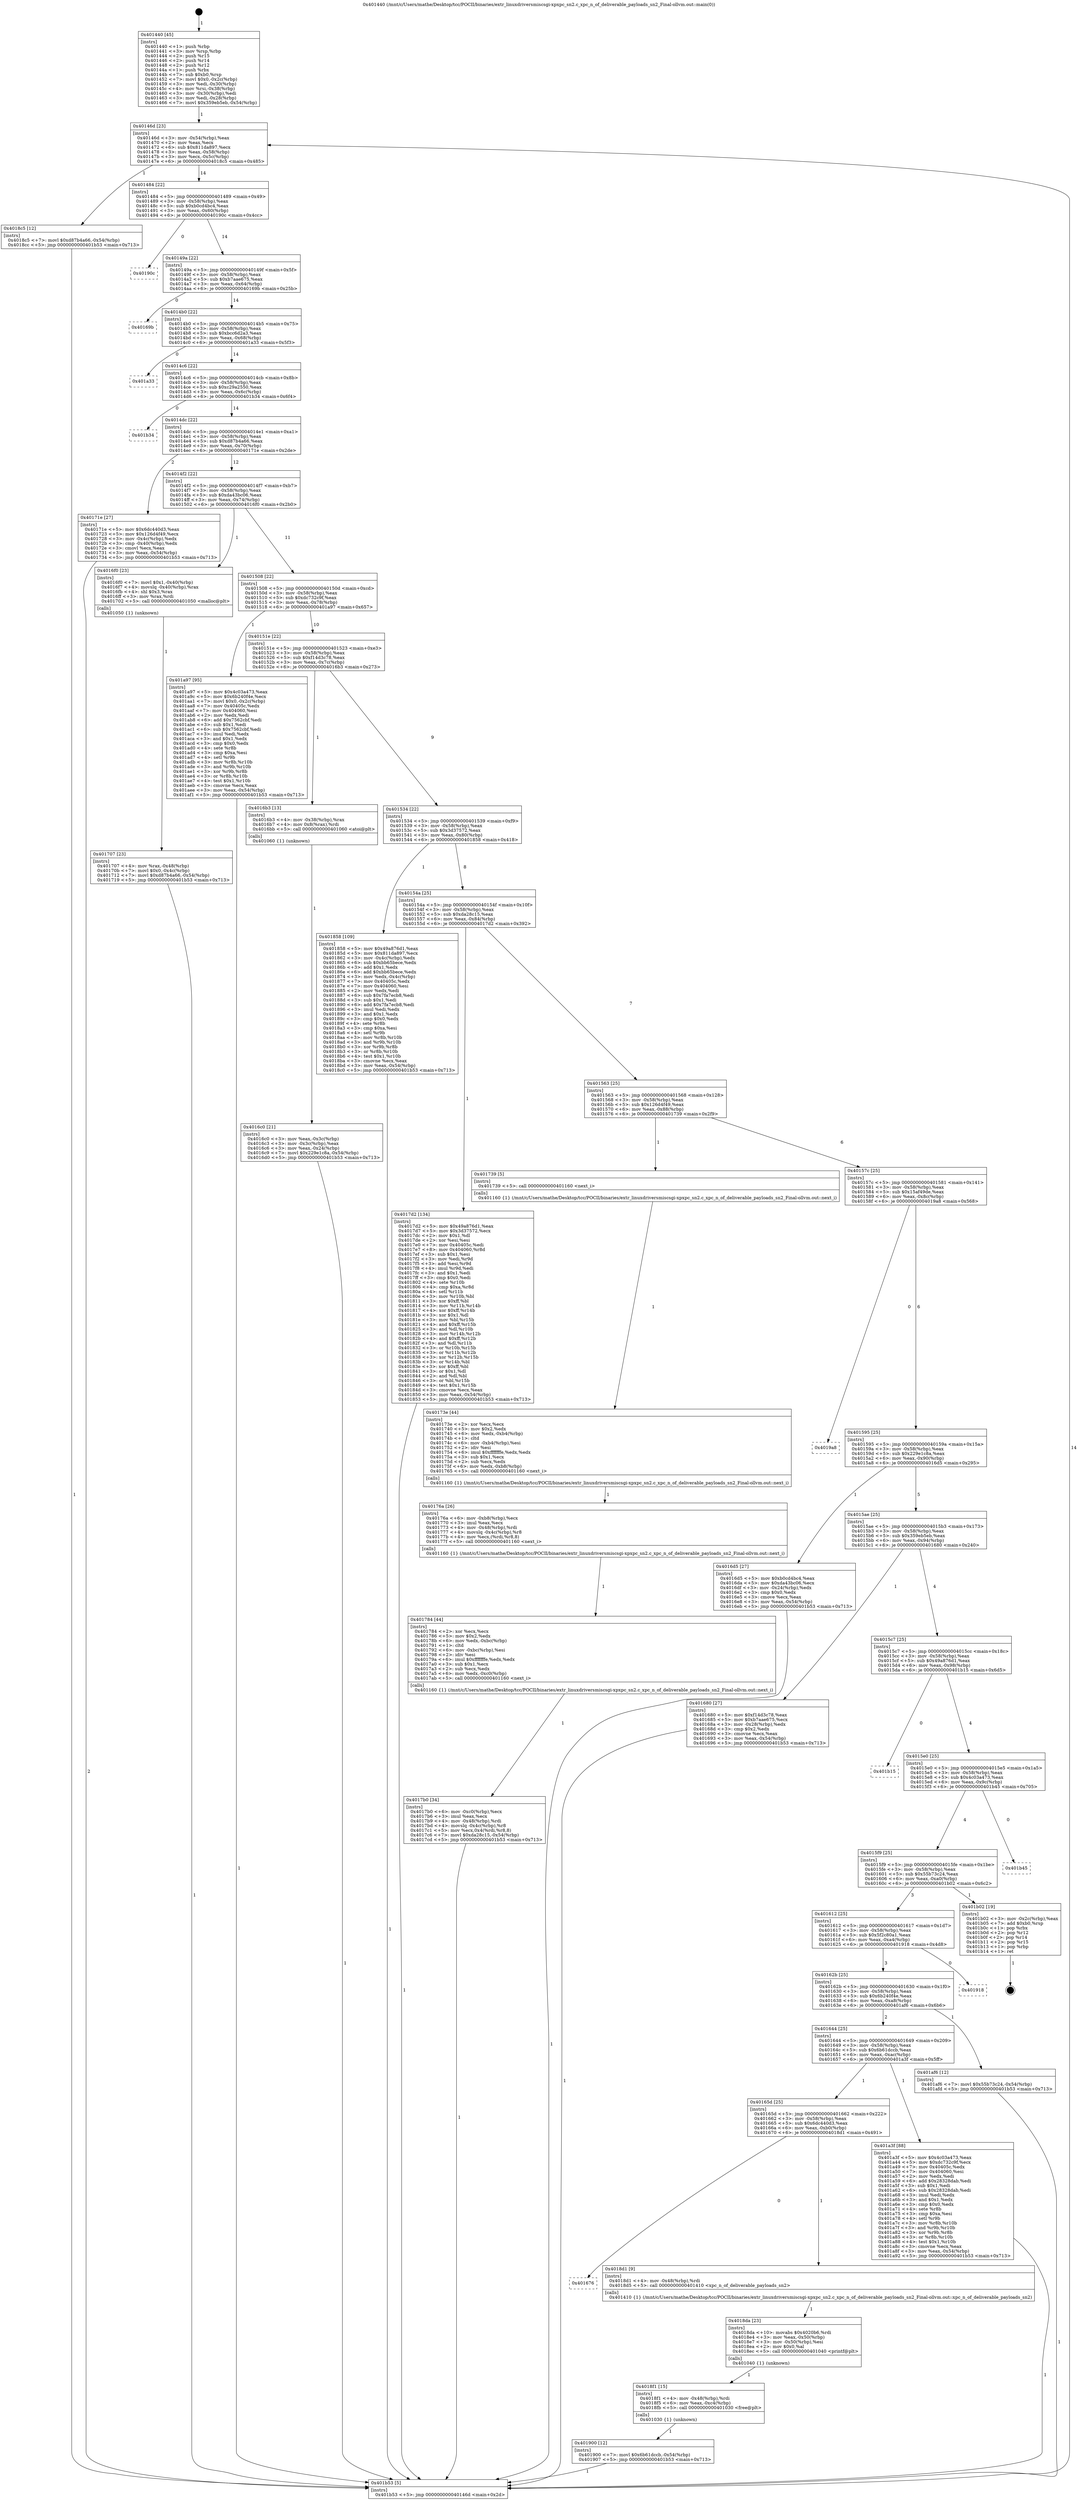 digraph "0x401440" {
  label = "0x401440 (/mnt/c/Users/mathe/Desktop/tcc/POCII/binaries/extr_linuxdriversmiscsgi-xpxpc_sn2.c_xpc_n_of_deliverable_payloads_sn2_Final-ollvm.out::main(0))"
  labelloc = "t"
  node[shape=record]

  Entry [label="",width=0.3,height=0.3,shape=circle,fillcolor=black,style=filled]
  "0x40146d" [label="{
     0x40146d [23]\l
     | [instrs]\l
     &nbsp;&nbsp;0x40146d \<+3\>: mov -0x54(%rbp),%eax\l
     &nbsp;&nbsp;0x401470 \<+2\>: mov %eax,%ecx\l
     &nbsp;&nbsp;0x401472 \<+6\>: sub $0x811da897,%ecx\l
     &nbsp;&nbsp;0x401478 \<+3\>: mov %eax,-0x58(%rbp)\l
     &nbsp;&nbsp;0x40147b \<+3\>: mov %ecx,-0x5c(%rbp)\l
     &nbsp;&nbsp;0x40147e \<+6\>: je 00000000004018c5 \<main+0x485\>\l
  }"]
  "0x4018c5" [label="{
     0x4018c5 [12]\l
     | [instrs]\l
     &nbsp;&nbsp;0x4018c5 \<+7\>: movl $0xd87b4a66,-0x54(%rbp)\l
     &nbsp;&nbsp;0x4018cc \<+5\>: jmp 0000000000401b53 \<main+0x713\>\l
  }"]
  "0x401484" [label="{
     0x401484 [22]\l
     | [instrs]\l
     &nbsp;&nbsp;0x401484 \<+5\>: jmp 0000000000401489 \<main+0x49\>\l
     &nbsp;&nbsp;0x401489 \<+3\>: mov -0x58(%rbp),%eax\l
     &nbsp;&nbsp;0x40148c \<+5\>: sub $0xb0cd4bc4,%eax\l
     &nbsp;&nbsp;0x401491 \<+3\>: mov %eax,-0x60(%rbp)\l
     &nbsp;&nbsp;0x401494 \<+6\>: je 000000000040190c \<main+0x4cc\>\l
  }"]
  Exit [label="",width=0.3,height=0.3,shape=circle,fillcolor=black,style=filled,peripheries=2]
  "0x40190c" [label="{
     0x40190c\l
  }", style=dashed]
  "0x40149a" [label="{
     0x40149a [22]\l
     | [instrs]\l
     &nbsp;&nbsp;0x40149a \<+5\>: jmp 000000000040149f \<main+0x5f\>\l
     &nbsp;&nbsp;0x40149f \<+3\>: mov -0x58(%rbp),%eax\l
     &nbsp;&nbsp;0x4014a2 \<+5\>: sub $0xb7aae675,%eax\l
     &nbsp;&nbsp;0x4014a7 \<+3\>: mov %eax,-0x64(%rbp)\l
     &nbsp;&nbsp;0x4014aa \<+6\>: je 000000000040169b \<main+0x25b\>\l
  }"]
  "0x401900" [label="{
     0x401900 [12]\l
     | [instrs]\l
     &nbsp;&nbsp;0x401900 \<+7\>: movl $0x6b61dccb,-0x54(%rbp)\l
     &nbsp;&nbsp;0x401907 \<+5\>: jmp 0000000000401b53 \<main+0x713\>\l
  }"]
  "0x40169b" [label="{
     0x40169b\l
  }", style=dashed]
  "0x4014b0" [label="{
     0x4014b0 [22]\l
     | [instrs]\l
     &nbsp;&nbsp;0x4014b0 \<+5\>: jmp 00000000004014b5 \<main+0x75\>\l
     &nbsp;&nbsp;0x4014b5 \<+3\>: mov -0x58(%rbp),%eax\l
     &nbsp;&nbsp;0x4014b8 \<+5\>: sub $0xbcc6d2a3,%eax\l
     &nbsp;&nbsp;0x4014bd \<+3\>: mov %eax,-0x68(%rbp)\l
     &nbsp;&nbsp;0x4014c0 \<+6\>: je 0000000000401a33 \<main+0x5f3\>\l
  }"]
  "0x4018f1" [label="{
     0x4018f1 [15]\l
     | [instrs]\l
     &nbsp;&nbsp;0x4018f1 \<+4\>: mov -0x48(%rbp),%rdi\l
     &nbsp;&nbsp;0x4018f5 \<+6\>: mov %eax,-0xc4(%rbp)\l
     &nbsp;&nbsp;0x4018fb \<+5\>: call 0000000000401030 \<free@plt\>\l
     | [calls]\l
     &nbsp;&nbsp;0x401030 \{1\} (unknown)\l
  }"]
  "0x401a33" [label="{
     0x401a33\l
  }", style=dashed]
  "0x4014c6" [label="{
     0x4014c6 [22]\l
     | [instrs]\l
     &nbsp;&nbsp;0x4014c6 \<+5\>: jmp 00000000004014cb \<main+0x8b\>\l
     &nbsp;&nbsp;0x4014cb \<+3\>: mov -0x58(%rbp),%eax\l
     &nbsp;&nbsp;0x4014ce \<+5\>: sub $0xc29a2550,%eax\l
     &nbsp;&nbsp;0x4014d3 \<+3\>: mov %eax,-0x6c(%rbp)\l
     &nbsp;&nbsp;0x4014d6 \<+6\>: je 0000000000401b34 \<main+0x6f4\>\l
  }"]
  "0x4018da" [label="{
     0x4018da [23]\l
     | [instrs]\l
     &nbsp;&nbsp;0x4018da \<+10\>: movabs $0x4020b6,%rdi\l
     &nbsp;&nbsp;0x4018e4 \<+3\>: mov %eax,-0x50(%rbp)\l
     &nbsp;&nbsp;0x4018e7 \<+3\>: mov -0x50(%rbp),%esi\l
     &nbsp;&nbsp;0x4018ea \<+2\>: mov $0x0,%al\l
     &nbsp;&nbsp;0x4018ec \<+5\>: call 0000000000401040 \<printf@plt\>\l
     | [calls]\l
     &nbsp;&nbsp;0x401040 \{1\} (unknown)\l
  }"]
  "0x401b34" [label="{
     0x401b34\l
  }", style=dashed]
  "0x4014dc" [label="{
     0x4014dc [22]\l
     | [instrs]\l
     &nbsp;&nbsp;0x4014dc \<+5\>: jmp 00000000004014e1 \<main+0xa1\>\l
     &nbsp;&nbsp;0x4014e1 \<+3\>: mov -0x58(%rbp),%eax\l
     &nbsp;&nbsp;0x4014e4 \<+5\>: sub $0xd87b4a66,%eax\l
     &nbsp;&nbsp;0x4014e9 \<+3\>: mov %eax,-0x70(%rbp)\l
     &nbsp;&nbsp;0x4014ec \<+6\>: je 000000000040171e \<main+0x2de\>\l
  }"]
  "0x401676" [label="{
     0x401676\l
  }", style=dashed]
  "0x40171e" [label="{
     0x40171e [27]\l
     | [instrs]\l
     &nbsp;&nbsp;0x40171e \<+5\>: mov $0x6dc440d3,%eax\l
     &nbsp;&nbsp;0x401723 \<+5\>: mov $0x126d4f49,%ecx\l
     &nbsp;&nbsp;0x401728 \<+3\>: mov -0x4c(%rbp),%edx\l
     &nbsp;&nbsp;0x40172b \<+3\>: cmp -0x40(%rbp),%edx\l
     &nbsp;&nbsp;0x40172e \<+3\>: cmovl %ecx,%eax\l
     &nbsp;&nbsp;0x401731 \<+3\>: mov %eax,-0x54(%rbp)\l
     &nbsp;&nbsp;0x401734 \<+5\>: jmp 0000000000401b53 \<main+0x713\>\l
  }"]
  "0x4014f2" [label="{
     0x4014f2 [22]\l
     | [instrs]\l
     &nbsp;&nbsp;0x4014f2 \<+5\>: jmp 00000000004014f7 \<main+0xb7\>\l
     &nbsp;&nbsp;0x4014f7 \<+3\>: mov -0x58(%rbp),%eax\l
     &nbsp;&nbsp;0x4014fa \<+5\>: sub $0xda43bc06,%eax\l
     &nbsp;&nbsp;0x4014ff \<+3\>: mov %eax,-0x74(%rbp)\l
     &nbsp;&nbsp;0x401502 \<+6\>: je 00000000004016f0 \<main+0x2b0\>\l
  }"]
  "0x4018d1" [label="{
     0x4018d1 [9]\l
     | [instrs]\l
     &nbsp;&nbsp;0x4018d1 \<+4\>: mov -0x48(%rbp),%rdi\l
     &nbsp;&nbsp;0x4018d5 \<+5\>: call 0000000000401410 \<xpc_n_of_deliverable_payloads_sn2\>\l
     | [calls]\l
     &nbsp;&nbsp;0x401410 \{1\} (/mnt/c/Users/mathe/Desktop/tcc/POCII/binaries/extr_linuxdriversmiscsgi-xpxpc_sn2.c_xpc_n_of_deliverable_payloads_sn2_Final-ollvm.out::xpc_n_of_deliverable_payloads_sn2)\l
  }"]
  "0x4016f0" [label="{
     0x4016f0 [23]\l
     | [instrs]\l
     &nbsp;&nbsp;0x4016f0 \<+7\>: movl $0x1,-0x40(%rbp)\l
     &nbsp;&nbsp;0x4016f7 \<+4\>: movslq -0x40(%rbp),%rax\l
     &nbsp;&nbsp;0x4016fb \<+4\>: shl $0x3,%rax\l
     &nbsp;&nbsp;0x4016ff \<+3\>: mov %rax,%rdi\l
     &nbsp;&nbsp;0x401702 \<+5\>: call 0000000000401050 \<malloc@plt\>\l
     | [calls]\l
     &nbsp;&nbsp;0x401050 \{1\} (unknown)\l
  }"]
  "0x401508" [label="{
     0x401508 [22]\l
     | [instrs]\l
     &nbsp;&nbsp;0x401508 \<+5\>: jmp 000000000040150d \<main+0xcd\>\l
     &nbsp;&nbsp;0x40150d \<+3\>: mov -0x58(%rbp),%eax\l
     &nbsp;&nbsp;0x401510 \<+5\>: sub $0xdc732c9f,%eax\l
     &nbsp;&nbsp;0x401515 \<+3\>: mov %eax,-0x78(%rbp)\l
     &nbsp;&nbsp;0x401518 \<+6\>: je 0000000000401a97 \<main+0x657\>\l
  }"]
  "0x40165d" [label="{
     0x40165d [25]\l
     | [instrs]\l
     &nbsp;&nbsp;0x40165d \<+5\>: jmp 0000000000401662 \<main+0x222\>\l
     &nbsp;&nbsp;0x401662 \<+3\>: mov -0x58(%rbp),%eax\l
     &nbsp;&nbsp;0x401665 \<+5\>: sub $0x6dc440d3,%eax\l
     &nbsp;&nbsp;0x40166a \<+6\>: mov %eax,-0xb0(%rbp)\l
     &nbsp;&nbsp;0x401670 \<+6\>: je 00000000004018d1 \<main+0x491\>\l
  }"]
  "0x401a97" [label="{
     0x401a97 [95]\l
     | [instrs]\l
     &nbsp;&nbsp;0x401a97 \<+5\>: mov $0x4c03a473,%eax\l
     &nbsp;&nbsp;0x401a9c \<+5\>: mov $0x6b240f4e,%ecx\l
     &nbsp;&nbsp;0x401aa1 \<+7\>: movl $0x0,-0x2c(%rbp)\l
     &nbsp;&nbsp;0x401aa8 \<+7\>: mov 0x40405c,%edx\l
     &nbsp;&nbsp;0x401aaf \<+7\>: mov 0x404060,%esi\l
     &nbsp;&nbsp;0x401ab6 \<+2\>: mov %edx,%edi\l
     &nbsp;&nbsp;0x401ab8 \<+6\>: add $0x7562cbf,%edi\l
     &nbsp;&nbsp;0x401abe \<+3\>: sub $0x1,%edi\l
     &nbsp;&nbsp;0x401ac1 \<+6\>: sub $0x7562cbf,%edi\l
     &nbsp;&nbsp;0x401ac7 \<+3\>: imul %edi,%edx\l
     &nbsp;&nbsp;0x401aca \<+3\>: and $0x1,%edx\l
     &nbsp;&nbsp;0x401acd \<+3\>: cmp $0x0,%edx\l
     &nbsp;&nbsp;0x401ad0 \<+4\>: sete %r8b\l
     &nbsp;&nbsp;0x401ad4 \<+3\>: cmp $0xa,%esi\l
     &nbsp;&nbsp;0x401ad7 \<+4\>: setl %r9b\l
     &nbsp;&nbsp;0x401adb \<+3\>: mov %r8b,%r10b\l
     &nbsp;&nbsp;0x401ade \<+3\>: and %r9b,%r10b\l
     &nbsp;&nbsp;0x401ae1 \<+3\>: xor %r9b,%r8b\l
     &nbsp;&nbsp;0x401ae4 \<+3\>: or %r8b,%r10b\l
     &nbsp;&nbsp;0x401ae7 \<+4\>: test $0x1,%r10b\l
     &nbsp;&nbsp;0x401aeb \<+3\>: cmovne %ecx,%eax\l
     &nbsp;&nbsp;0x401aee \<+3\>: mov %eax,-0x54(%rbp)\l
     &nbsp;&nbsp;0x401af1 \<+5\>: jmp 0000000000401b53 \<main+0x713\>\l
  }"]
  "0x40151e" [label="{
     0x40151e [22]\l
     | [instrs]\l
     &nbsp;&nbsp;0x40151e \<+5\>: jmp 0000000000401523 \<main+0xe3\>\l
     &nbsp;&nbsp;0x401523 \<+3\>: mov -0x58(%rbp),%eax\l
     &nbsp;&nbsp;0x401526 \<+5\>: sub $0xf14d3c78,%eax\l
     &nbsp;&nbsp;0x40152b \<+3\>: mov %eax,-0x7c(%rbp)\l
     &nbsp;&nbsp;0x40152e \<+6\>: je 00000000004016b3 \<main+0x273\>\l
  }"]
  "0x401a3f" [label="{
     0x401a3f [88]\l
     | [instrs]\l
     &nbsp;&nbsp;0x401a3f \<+5\>: mov $0x4c03a473,%eax\l
     &nbsp;&nbsp;0x401a44 \<+5\>: mov $0xdc732c9f,%ecx\l
     &nbsp;&nbsp;0x401a49 \<+7\>: mov 0x40405c,%edx\l
     &nbsp;&nbsp;0x401a50 \<+7\>: mov 0x404060,%esi\l
     &nbsp;&nbsp;0x401a57 \<+2\>: mov %edx,%edi\l
     &nbsp;&nbsp;0x401a59 \<+6\>: add $0x28328dab,%edi\l
     &nbsp;&nbsp;0x401a5f \<+3\>: sub $0x1,%edi\l
     &nbsp;&nbsp;0x401a62 \<+6\>: sub $0x28328dab,%edi\l
     &nbsp;&nbsp;0x401a68 \<+3\>: imul %edi,%edx\l
     &nbsp;&nbsp;0x401a6b \<+3\>: and $0x1,%edx\l
     &nbsp;&nbsp;0x401a6e \<+3\>: cmp $0x0,%edx\l
     &nbsp;&nbsp;0x401a71 \<+4\>: sete %r8b\l
     &nbsp;&nbsp;0x401a75 \<+3\>: cmp $0xa,%esi\l
     &nbsp;&nbsp;0x401a78 \<+4\>: setl %r9b\l
     &nbsp;&nbsp;0x401a7c \<+3\>: mov %r8b,%r10b\l
     &nbsp;&nbsp;0x401a7f \<+3\>: and %r9b,%r10b\l
     &nbsp;&nbsp;0x401a82 \<+3\>: xor %r9b,%r8b\l
     &nbsp;&nbsp;0x401a85 \<+3\>: or %r8b,%r10b\l
     &nbsp;&nbsp;0x401a88 \<+4\>: test $0x1,%r10b\l
     &nbsp;&nbsp;0x401a8c \<+3\>: cmovne %ecx,%eax\l
     &nbsp;&nbsp;0x401a8f \<+3\>: mov %eax,-0x54(%rbp)\l
     &nbsp;&nbsp;0x401a92 \<+5\>: jmp 0000000000401b53 \<main+0x713\>\l
  }"]
  "0x4016b3" [label="{
     0x4016b3 [13]\l
     | [instrs]\l
     &nbsp;&nbsp;0x4016b3 \<+4\>: mov -0x38(%rbp),%rax\l
     &nbsp;&nbsp;0x4016b7 \<+4\>: mov 0x8(%rax),%rdi\l
     &nbsp;&nbsp;0x4016bb \<+5\>: call 0000000000401060 \<atoi@plt\>\l
     | [calls]\l
     &nbsp;&nbsp;0x401060 \{1\} (unknown)\l
  }"]
  "0x401534" [label="{
     0x401534 [22]\l
     | [instrs]\l
     &nbsp;&nbsp;0x401534 \<+5\>: jmp 0000000000401539 \<main+0xf9\>\l
     &nbsp;&nbsp;0x401539 \<+3\>: mov -0x58(%rbp),%eax\l
     &nbsp;&nbsp;0x40153c \<+5\>: sub $0x3d37572,%eax\l
     &nbsp;&nbsp;0x401541 \<+3\>: mov %eax,-0x80(%rbp)\l
     &nbsp;&nbsp;0x401544 \<+6\>: je 0000000000401858 \<main+0x418\>\l
  }"]
  "0x401644" [label="{
     0x401644 [25]\l
     | [instrs]\l
     &nbsp;&nbsp;0x401644 \<+5\>: jmp 0000000000401649 \<main+0x209\>\l
     &nbsp;&nbsp;0x401649 \<+3\>: mov -0x58(%rbp),%eax\l
     &nbsp;&nbsp;0x40164c \<+5\>: sub $0x6b61dccb,%eax\l
     &nbsp;&nbsp;0x401651 \<+6\>: mov %eax,-0xac(%rbp)\l
     &nbsp;&nbsp;0x401657 \<+6\>: je 0000000000401a3f \<main+0x5ff\>\l
  }"]
  "0x401858" [label="{
     0x401858 [109]\l
     | [instrs]\l
     &nbsp;&nbsp;0x401858 \<+5\>: mov $0x49a876d1,%eax\l
     &nbsp;&nbsp;0x40185d \<+5\>: mov $0x811da897,%ecx\l
     &nbsp;&nbsp;0x401862 \<+3\>: mov -0x4c(%rbp),%edx\l
     &nbsp;&nbsp;0x401865 \<+6\>: sub $0xbb65bece,%edx\l
     &nbsp;&nbsp;0x40186b \<+3\>: add $0x1,%edx\l
     &nbsp;&nbsp;0x40186e \<+6\>: add $0xbb65bece,%edx\l
     &nbsp;&nbsp;0x401874 \<+3\>: mov %edx,-0x4c(%rbp)\l
     &nbsp;&nbsp;0x401877 \<+7\>: mov 0x40405c,%edx\l
     &nbsp;&nbsp;0x40187e \<+7\>: mov 0x404060,%esi\l
     &nbsp;&nbsp;0x401885 \<+2\>: mov %edx,%edi\l
     &nbsp;&nbsp;0x401887 \<+6\>: sub $0x7fa7ecb8,%edi\l
     &nbsp;&nbsp;0x40188d \<+3\>: sub $0x1,%edi\l
     &nbsp;&nbsp;0x401890 \<+6\>: add $0x7fa7ecb8,%edi\l
     &nbsp;&nbsp;0x401896 \<+3\>: imul %edi,%edx\l
     &nbsp;&nbsp;0x401899 \<+3\>: and $0x1,%edx\l
     &nbsp;&nbsp;0x40189c \<+3\>: cmp $0x0,%edx\l
     &nbsp;&nbsp;0x40189f \<+4\>: sete %r8b\l
     &nbsp;&nbsp;0x4018a3 \<+3\>: cmp $0xa,%esi\l
     &nbsp;&nbsp;0x4018a6 \<+4\>: setl %r9b\l
     &nbsp;&nbsp;0x4018aa \<+3\>: mov %r8b,%r10b\l
     &nbsp;&nbsp;0x4018ad \<+3\>: and %r9b,%r10b\l
     &nbsp;&nbsp;0x4018b0 \<+3\>: xor %r9b,%r8b\l
     &nbsp;&nbsp;0x4018b3 \<+3\>: or %r8b,%r10b\l
     &nbsp;&nbsp;0x4018b6 \<+4\>: test $0x1,%r10b\l
     &nbsp;&nbsp;0x4018ba \<+3\>: cmovne %ecx,%eax\l
     &nbsp;&nbsp;0x4018bd \<+3\>: mov %eax,-0x54(%rbp)\l
     &nbsp;&nbsp;0x4018c0 \<+5\>: jmp 0000000000401b53 \<main+0x713\>\l
  }"]
  "0x40154a" [label="{
     0x40154a [25]\l
     | [instrs]\l
     &nbsp;&nbsp;0x40154a \<+5\>: jmp 000000000040154f \<main+0x10f\>\l
     &nbsp;&nbsp;0x40154f \<+3\>: mov -0x58(%rbp),%eax\l
     &nbsp;&nbsp;0x401552 \<+5\>: sub $0xda28c15,%eax\l
     &nbsp;&nbsp;0x401557 \<+6\>: mov %eax,-0x84(%rbp)\l
     &nbsp;&nbsp;0x40155d \<+6\>: je 00000000004017d2 \<main+0x392\>\l
  }"]
  "0x401af6" [label="{
     0x401af6 [12]\l
     | [instrs]\l
     &nbsp;&nbsp;0x401af6 \<+7\>: movl $0x55b73c24,-0x54(%rbp)\l
     &nbsp;&nbsp;0x401afd \<+5\>: jmp 0000000000401b53 \<main+0x713\>\l
  }"]
  "0x4017d2" [label="{
     0x4017d2 [134]\l
     | [instrs]\l
     &nbsp;&nbsp;0x4017d2 \<+5\>: mov $0x49a876d1,%eax\l
     &nbsp;&nbsp;0x4017d7 \<+5\>: mov $0x3d37572,%ecx\l
     &nbsp;&nbsp;0x4017dc \<+2\>: mov $0x1,%dl\l
     &nbsp;&nbsp;0x4017de \<+2\>: xor %esi,%esi\l
     &nbsp;&nbsp;0x4017e0 \<+7\>: mov 0x40405c,%edi\l
     &nbsp;&nbsp;0x4017e7 \<+8\>: mov 0x404060,%r8d\l
     &nbsp;&nbsp;0x4017ef \<+3\>: sub $0x1,%esi\l
     &nbsp;&nbsp;0x4017f2 \<+3\>: mov %edi,%r9d\l
     &nbsp;&nbsp;0x4017f5 \<+3\>: add %esi,%r9d\l
     &nbsp;&nbsp;0x4017f8 \<+4\>: imul %r9d,%edi\l
     &nbsp;&nbsp;0x4017fc \<+3\>: and $0x1,%edi\l
     &nbsp;&nbsp;0x4017ff \<+3\>: cmp $0x0,%edi\l
     &nbsp;&nbsp;0x401802 \<+4\>: sete %r10b\l
     &nbsp;&nbsp;0x401806 \<+4\>: cmp $0xa,%r8d\l
     &nbsp;&nbsp;0x40180a \<+4\>: setl %r11b\l
     &nbsp;&nbsp;0x40180e \<+3\>: mov %r10b,%bl\l
     &nbsp;&nbsp;0x401811 \<+3\>: xor $0xff,%bl\l
     &nbsp;&nbsp;0x401814 \<+3\>: mov %r11b,%r14b\l
     &nbsp;&nbsp;0x401817 \<+4\>: xor $0xff,%r14b\l
     &nbsp;&nbsp;0x40181b \<+3\>: xor $0x1,%dl\l
     &nbsp;&nbsp;0x40181e \<+3\>: mov %bl,%r15b\l
     &nbsp;&nbsp;0x401821 \<+4\>: and $0xff,%r15b\l
     &nbsp;&nbsp;0x401825 \<+3\>: and %dl,%r10b\l
     &nbsp;&nbsp;0x401828 \<+3\>: mov %r14b,%r12b\l
     &nbsp;&nbsp;0x40182b \<+4\>: and $0xff,%r12b\l
     &nbsp;&nbsp;0x40182f \<+3\>: and %dl,%r11b\l
     &nbsp;&nbsp;0x401832 \<+3\>: or %r10b,%r15b\l
     &nbsp;&nbsp;0x401835 \<+3\>: or %r11b,%r12b\l
     &nbsp;&nbsp;0x401838 \<+3\>: xor %r12b,%r15b\l
     &nbsp;&nbsp;0x40183b \<+3\>: or %r14b,%bl\l
     &nbsp;&nbsp;0x40183e \<+3\>: xor $0xff,%bl\l
     &nbsp;&nbsp;0x401841 \<+3\>: or $0x1,%dl\l
     &nbsp;&nbsp;0x401844 \<+2\>: and %dl,%bl\l
     &nbsp;&nbsp;0x401846 \<+3\>: or %bl,%r15b\l
     &nbsp;&nbsp;0x401849 \<+4\>: test $0x1,%r15b\l
     &nbsp;&nbsp;0x40184d \<+3\>: cmovne %ecx,%eax\l
     &nbsp;&nbsp;0x401850 \<+3\>: mov %eax,-0x54(%rbp)\l
     &nbsp;&nbsp;0x401853 \<+5\>: jmp 0000000000401b53 \<main+0x713\>\l
  }"]
  "0x401563" [label="{
     0x401563 [25]\l
     | [instrs]\l
     &nbsp;&nbsp;0x401563 \<+5\>: jmp 0000000000401568 \<main+0x128\>\l
     &nbsp;&nbsp;0x401568 \<+3\>: mov -0x58(%rbp),%eax\l
     &nbsp;&nbsp;0x40156b \<+5\>: sub $0x126d4f49,%eax\l
     &nbsp;&nbsp;0x401570 \<+6\>: mov %eax,-0x88(%rbp)\l
     &nbsp;&nbsp;0x401576 \<+6\>: je 0000000000401739 \<main+0x2f9\>\l
  }"]
  "0x40162b" [label="{
     0x40162b [25]\l
     | [instrs]\l
     &nbsp;&nbsp;0x40162b \<+5\>: jmp 0000000000401630 \<main+0x1f0\>\l
     &nbsp;&nbsp;0x401630 \<+3\>: mov -0x58(%rbp),%eax\l
     &nbsp;&nbsp;0x401633 \<+5\>: sub $0x6b240f4e,%eax\l
     &nbsp;&nbsp;0x401638 \<+6\>: mov %eax,-0xa8(%rbp)\l
     &nbsp;&nbsp;0x40163e \<+6\>: je 0000000000401af6 \<main+0x6b6\>\l
  }"]
  "0x401739" [label="{
     0x401739 [5]\l
     | [instrs]\l
     &nbsp;&nbsp;0x401739 \<+5\>: call 0000000000401160 \<next_i\>\l
     | [calls]\l
     &nbsp;&nbsp;0x401160 \{1\} (/mnt/c/Users/mathe/Desktop/tcc/POCII/binaries/extr_linuxdriversmiscsgi-xpxpc_sn2.c_xpc_n_of_deliverable_payloads_sn2_Final-ollvm.out::next_i)\l
  }"]
  "0x40157c" [label="{
     0x40157c [25]\l
     | [instrs]\l
     &nbsp;&nbsp;0x40157c \<+5\>: jmp 0000000000401581 \<main+0x141\>\l
     &nbsp;&nbsp;0x401581 \<+3\>: mov -0x58(%rbp),%eax\l
     &nbsp;&nbsp;0x401584 \<+5\>: sub $0x15af49de,%eax\l
     &nbsp;&nbsp;0x401589 \<+6\>: mov %eax,-0x8c(%rbp)\l
     &nbsp;&nbsp;0x40158f \<+6\>: je 00000000004019a8 \<main+0x568\>\l
  }"]
  "0x401918" [label="{
     0x401918\l
  }", style=dashed]
  "0x4019a8" [label="{
     0x4019a8\l
  }", style=dashed]
  "0x401595" [label="{
     0x401595 [25]\l
     | [instrs]\l
     &nbsp;&nbsp;0x401595 \<+5\>: jmp 000000000040159a \<main+0x15a\>\l
     &nbsp;&nbsp;0x40159a \<+3\>: mov -0x58(%rbp),%eax\l
     &nbsp;&nbsp;0x40159d \<+5\>: sub $0x229e1c8a,%eax\l
     &nbsp;&nbsp;0x4015a2 \<+6\>: mov %eax,-0x90(%rbp)\l
     &nbsp;&nbsp;0x4015a8 \<+6\>: je 00000000004016d5 \<main+0x295\>\l
  }"]
  "0x401612" [label="{
     0x401612 [25]\l
     | [instrs]\l
     &nbsp;&nbsp;0x401612 \<+5\>: jmp 0000000000401617 \<main+0x1d7\>\l
     &nbsp;&nbsp;0x401617 \<+3\>: mov -0x58(%rbp),%eax\l
     &nbsp;&nbsp;0x40161a \<+5\>: sub $0x5f2c80a1,%eax\l
     &nbsp;&nbsp;0x40161f \<+6\>: mov %eax,-0xa4(%rbp)\l
     &nbsp;&nbsp;0x401625 \<+6\>: je 0000000000401918 \<main+0x4d8\>\l
  }"]
  "0x4016d5" [label="{
     0x4016d5 [27]\l
     | [instrs]\l
     &nbsp;&nbsp;0x4016d5 \<+5\>: mov $0xb0cd4bc4,%eax\l
     &nbsp;&nbsp;0x4016da \<+5\>: mov $0xda43bc06,%ecx\l
     &nbsp;&nbsp;0x4016df \<+3\>: mov -0x24(%rbp),%edx\l
     &nbsp;&nbsp;0x4016e2 \<+3\>: cmp $0x0,%edx\l
     &nbsp;&nbsp;0x4016e5 \<+3\>: cmove %ecx,%eax\l
     &nbsp;&nbsp;0x4016e8 \<+3\>: mov %eax,-0x54(%rbp)\l
     &nbsp;&nbsp;0x4016eb \<+5\>: jmp 0000000000401b53 \<main+0x713\>\l
  }"]
  "0x4015ae" [label="{
     0x4015ae [25]\l
     | [instrs]\l
     &nbsp;&nbsp;0x4015ae \<+5\>: jmp 00000000004015b3 \<main+0x173\>\l
     &nbsp;&nbsp;0x4015b3 \<+3\>: mov -0x58(%rbp),%eax\l
     &nbsp;&nbsp;0x4015b6 \<+5\>: sub $0x359eb5eb,%eax\l
     &nbsp;&nbsp;0x4015bb \<+6\>: mov %eax,-0x94(%rbp)\l
     &nbsp;&nbsp;0x4015c1 \<+6\>: je 0000000000401680 \<main+0x240\>\l
  }"]
  "0x401b02" [label="{
     0x401b02 [19]\l
     | [instrs]\l
     &nbsp;&nbsp;0x401b02 \<+3\>: mov -0x2c(%rbp),%eax\l
     &nbsp;&nbsp;0x401b05 \<+7\>: add $0xb0,%rsp\l
     &nbsp;&nbsp;0x401b0c \<+1\>: pop %rbx\l
     &nbsp;&nbsp;0x401b0d \<+2\>: pop %r12\l
     &nbsp;&nbsp;0x401b0f \<+2\>: pop %r14\l
     &nbsp;&nbsp;0x401b11 \<+2\>: pop %r15\l
     &nbsp;&nbsp;0x401b13 \<+1\>: pop %rbp\l
     &nbsp;&nbsp;0x401b14 \<+1\>: ret\l
  }"]
  "0x401680" [label="{
     0x401680 [27]\l
     | [instrs]\l
     &nbsp;&nbsp;0x401680 \<+5\>: mov $0xf14d3c78,%eax\l
     &nbsp;&nbsp;0x401685 \<+5\>: mov $0xb7aae675,%ecx\l
     &nbsp;&nbsp;0x40168a \<+3\>: mov -0x28(%rbp),%edx\l
     &nbsp;&nbsp;0x40168d \<+3\>: cmp $0x2,%edx\l
     &nbsp;&nbsp;0x401690 \<+3\>: cmovne %ecx,%eax\l
     &nbsp;&nbsp;0x401693 \<+3\>: mov %eax,-0x54(%rbp)\l
     &nbsp;&nbsp;0x401696 \<+5\>: jmp 0000000000401b53 \<main+0x713\>\l
  }"]
  "0x4015c7" [label="{
     0x4015c7 [25]\l
     | [instrs]\l
     &nbsp;&nbsp;0x4015c7 \<+5\>: jmp 00000000004015cc \<main+0x18c\>\l
     &nbsp;&nbsp;0x4015cc \<+3\>: mov -0x58(%rbp),%eax\l
     &nbsp;&nbsp;0x4015cf \<+5\>: sub $0x49a876d1,%eax\l
     &nbsp;&nbsp;0x4015d4 \<+6\>: mov %eax,-0x98(%rbp)\l
     &nbsp;&nbsp;0x4015da \<+6\>: je 0000000000401b15 \<main+0x6d5\>\l
  }"]
  "0x401b53" [label="{
     0x401b53 [5]\l
     | [instrs]\l
     &nbsp;&nbsp;0x401b53 \<+5\>: jmp 000000000040146d \<main+0x2d\>\l
  }"]
  "0x401440" [label="{
     0x401440 [45]\l
     | [instrs]\l
     &nbsp;&nbsp;0x401440 \<+1\>: push %rbp\l
     &nbsp;&nbsp;0x401441 \<+3\>: mov %rsp,%rbp\l
     &nbsp;&nbsp;0x401444 \<+2\>: push %r15\l
     &nbsp;&nbsp;0x401446 \<+2\>: push %r14\l
     &nbsp;&nbsp;0x401448 \<+2\>: push %r12\l
     &nbsp;&nbsp;0x40144a \<+1\>: push %rbx\l
     &nbsp;&nbsp;0x40144b \<+7\>: sub $0xb0,%rsp\l
     &nbsp;&nbsp;0x401452 \<+7\>: movl $0x0,-0x2c(%rbp)\l
     &nbsp;&nbsp;0x401459 \<+3\>: mov %edi,-0x30(%rbp)\l
     &nbsp;&nbsp;0x40145c \<+4\>: mov %rsi,-0x38(%rbp)\l
     &nbsp;&nbsp;0x401460 \<+3\>: mov -0x30(%rbp),%edi\l
     &nbsp;&nbsp;0x401463 \<+3\>: mov %edi,-0x28(%rbp)\l
     &nbsp;&nbsp;0x401466 \<+7\>: movl $0x359eb5eb,-0x54(%rbp)\l
  }"]
  "0x4016c0" [label="{
     0x4016c0 [21]\l
     | [instrs]\l
     &nbsp;&nbsp;0x4016c0 \<+3\>: mov %eax,-0x3c(%rbp)\l
     &nbsp;&nbsp;0x4016c3 \<+3\>: mov -0x3c(%rbp),%eax\l
     &nbsp;&nbsp;0x4016c6 \<+3\>: mov %eax,-0x24(%rbp)\l
     &nbsp;&nbsp;0x4016c9 \<+7\>: movl $0x229e1c8a,-0x54(%rbp)\l
     &nbsp;&nbsp;0x4016d0 \<+5\>: jmp 0000000000401b53 \<main+0x713\>\l
  }"]
  "0x401707" [label="{
     0x401707 [23]\l
     | [instrs]\l
     &nbsp;&nbsp;0x401707 \<+4\>: mov %rax,-0x48(%rbp)\l
     &nbsp;&nbsp;0x40170b \<+7\>: movl $0x0,-0x4c(%rbp)\l
     &nbsp;&nbsp;0x401712 \<+7\>: movl $0xd87b4a66,-0x54(%rbp)\l
     &nbsp;&nbsp;0x401719 \<+5\>: jmp 0000000000401b53 \<main+0x713\>\l
  }"]
  "0x40173e" [label="{
     0x40173e [44]\l
     | [instrs]\l
     &nbsp;&nbsp;0x40173e \<+2\>: xor %ecx,%ecx\l
     &nbsp;&nbsp;0x401740 \<+5\>: mov $0x2,%edx\l
     &nbsp;&nbsp;0x401745 \<+6\>: mov %edx,-0xb4(%rbp)\l
     &nbsp;&nbsp;0x40174b \<+1\>: cltd\l
     &nbsp;&nbsp;0x40174c \<+6\>: mov -0xb4(%rbp),%esi\l
     &nbsp;&nbsp;0x401752 \<+2\>: idiv %esi\l
     &nbsp;&nbsp;0x401754 \<+6\>: imul $0xfffffffe,%edx,%edx\l
     &nbsp;&nbsp;0x40175a \<+3\>: sub $0x1,%ecx\l
     &nbsp;&nbsp;0x40175d \<+2\>: sub %ecx,%edx\l
     &nbsp;&nbsp;0x40175f \<+6\>: mov %edx,-0xb8(%rbp)\l
     &nbsp;&nbsp;0x401765 \<+5\>: call 0000000000401160 \<next_i\>\l
     | [calls]\l
     &nbsp;&nbsp;0x401160 \{1\} (/mnt/c/Users/mathe/Desktop/tcc/POCII/binaries/extr_linuxdriversmiscsgi-xpxpc_sn2.c_xpc_n_of_deliverable_payloads_sn2_Final-ollvm.out::next_i)\l
  }"]
  "0x40176a" [label="{
     0x40176a [26]\l
     | [instrs]\l
     &nbsp;&nbsp;0x40176a \<+6\>: mov -0xb8(%rbp),%ecx\l
     &nbsp;&nbsp;0x401770 \<+3\>: imul %eax,%ecx\l
     &nbsp;&nbsp;0x401773 \<+4\>: mov -0x48(%rbp),%rdi\l
     &nbsp;&nbsp;0x401777 \<+4\>: movslq -0x4c(%rbp),%r8\l
     &nbsp;&nbsp;0x40177b \<+4\>: mov %ecx,(%rdi,%r8,8)\l
     &nbsp;&nbsp;0x40177f \<+5\>: call 0000000000401160 \<next_i\>\l
     | [calls]\l
     &nbsp;&nbsp;0x401160 \{1\} (/mnt/c/Users/mathe/Desktop/tcc/POCII/binaries/extr_linuxdriversmiscsgi-xpxpc_sn2.c_xpc_n_of_deliverable_payloads_sn2_Final-ollvm.out::next_i)\l
  }"]
  "0x401784" [label="{
     0x401784 [44]\l
     | [instrs]\l
     &nbsp;&nbsp;0x401784 \<+2\>: xor %ecx,%ecx\l
     &nbsp;&nbsp;0x401786 \<+5\>: mov $0x2,%edx\l
     &nbsp;&nbsp;0x40178b \<+6\>: mov %edx,-0xbc(%rbp)\l
     &nbsp;&nbsp;0x401791 \<+1\>: cltd\l
     &nbsp;&nbsp;0x401792 \<+6\>: mov -0xbc(%rbp),%esi\l
     &nbsp;&nbsp;0x401798 \<+2\>: idiv %esi\l
     &nbsp;&nbsp;0x40179a \<+6\>: imul $0xfffffffe,%edx,%edx\l
     &nbsp;&nbsp;0x4017a0 \<+3\>: sub $0x1,%ecx\l
     &nbsp;&nbsp;0x4017a3 \<+2\>: sub %ecx,%edx\l
     &nbsp;&nbsp;0x4017a5 \<+6\>: mov %edx,-0xc0(%rbp)\l
     &nbsp;&nbsp;0x4017ab \<+5\>: call 0000000000401160 \<next_i\>\l
     | [calls]\l
     &nbsp;&nbsp;0x401160 \{1\} (/mnt/c/Users/mathe/Desktop/tcc/POCII/binaries/extr_linuxdriversmiscsgi-xpxpc_sn2.c_xpc_n_of_deliverable_payloads_sn2_Final-ollvm.out::next_i)\l
  }"]
  "0x4017b0" [label="{
     0x4017b0 [34]\l
     | [instrs]\l
     &nbsp;&nbsp;0x4017b0 \<+6\>: mov -0xc0(%rbp),%ecx\l
     &nbsp;&nbsp;0x4017b6 \<+3\>: imul %eax,%ecx\l
     &nbsp;&nbsp;0x4017b9 \<+4\>: mov -0x48(%rbp),%rdi\l
     &nbsp;&nbsp;0x4017bd \<+4\>: movslq -0x4c(%rbp),%r8\l
     &nbsp;&nbsp;0x4017c1 \<+5\>: mov %ecx,0x4(%rdi,%r8,8)\l
     &nbsp;&nbsp;0x4017c6 \<+7\>: movl $0xda28c15,-0x54(%rbp)\l
     &nbsp;&nbsp;0x4017cd \<+5\>: jmp 0000000000401b53 \<main+0x713\>\l
  }"]
  "0x4015f9" [label="{
     0x4015f9 [25]\l
     | [instrs]\l
     &nbsp;&nbsp;0x4015f9 \<+5\>: jmp 00000000004015fe \<main+0x1be\>\l
     &nbsp;&nbsp;0x4015fe \<+3\>: mov -0x58(%rbp),%eax\l
     &nbsp;&nbsp;0x401601 \<+5\>: sub $0x55b73c24,%eax\l
     &nbsp;&nbsp;0x401606 \<+6\>: mov %eax,-0xa0(%rbp)\l
     &nbsp;&nbsp;0x40160c \<+6\>: je 0000000000401b02 \<main+0x6c2\>\l
  }"]
  "0x401b15" [label="{
     0x401b15\l
  }", style=dashed]
  "0x4015e0" [label="{
     0x4015e0 [25]\l
     | [instrs]\l
     &nbsp;&nbsp;0x4015e0 \<+5\>: jmp 00000000004015e5 \<main+0x1a5\>\l
     &nbsp;&nbsp;0x4015e5 \<+3\>: mov -0x58(%rbp),%eax\l
     &nbsp;&nbsp;0x4015e8 \<+5\>: sub $0x4c03a473,%eax\l
     &nbsp;&nbsp;0x4015ed \<+6\>: mov %eax,-0x9c(%rbp)\l
     &nbsp;&nbsp;0x4015f3 \<+6\>: je 0000000000401b45 \<main+0x705\>\l
  }"]
  "0x401b45" [label="{
     0x401b45\l
  }", style=dashed]
  Entry -> "0x401440" [label=" 1"]
  "0x40146d" -> "0x4018c5" [label=" 1"]
  "0x40146d" -> "0x401484" [label=" 14"]
  "0x401b02" -> Exit [label=" 1"]
  "0x401484" -> "0x40190c" [label=" 0"]
  "0x401484" -> "0x40149a" [label=" 14"]
  "0x401af6" -> "0x401b53" [label=" 1"]
  "0x40149a" -> "0x40169b" [label=" 0"]
  "0x40149a" -> "0x4014b0" [label=" 14"]
  "0x401a97" -> "0x401b53" [label=" 1"]
  "0x4014b0" -> "0x401a33" [label=" 0"]
  "0x4014b0" -> "0x4014c6" [label=" 14"]
  "0x401a3f" -> "0x401b53" [label=" 1"]
  "0x4014c6" -> "0x401b34" [label=" 0"]
  "0x4014c6" -> "0x4014dc" [label=" 14"]
  "0x401900" -> "0x401b53" [label=" 1"]
  "0x4014dc" -> "0x40171e" [label=" 2"]
  "0x4014dc" -> "0x4014f2" [label=" 12"]
  "0x4018f1" -> "0x401900" [label=" 1"]
  "0x4014f2" -> "0x4016f0" [label=" 1"]
  "0x4014f2" -> "0x401508" [label=" 11"]
  "0x4018da" -> "0x4018f1" [label=" 1"]
  "0x401508" -> "0x401a97" [label=" 1"]
  "0x401508" -> "0x40151e" [label=" 10"]
  "0x40165d" -> "0x401676" [label=" 0"]
  "0x40151e" -> "0x4016b3" [label=" 1"]
  "0x40151e" -> "0x401534" [label=" 9"]
  "0x40165d" -> "0x4018d1" [label=" 1"]
  "0x401534" -> "0x401858" [label=" 1"]
  "0x401534" -> "0x40154a" [label=" 8"]
  "0x401644" -> "0x40165d" [label=" 1"]
  "0x40154a" -> "0x4017d2" [label=" 1"]
  "0x40154a" -> "0x401563" [label=" 7"]
  "0x401644" -> "0x401a3f" [label=" 1"]
  "0x401563" -> "0x401739" [label=" 1"]
  "0x401563" -> "0x40157c" [label=" 6"]
  "0x40162b" -> "0x401644" [label=" 2"]
  "0x40157c" -> "0x4019a8" [label=" 0"]
  "0x40157c" -> "0x401595" [label=" 6"]
  "0x40162b" -> "0x401af6" [label=" 1"]
  "0x401595" -> "0x4016d5" [label=" 1"]
  "0x401595" -> "0x4015ae" [label=" 5"]
  "0x401612" -> "0x40162b" [label=" 3"]
  "0x4015ae" -> "0x401680" [label=" 1"]
  "0x4015ae" -> "0x4015c7" [label=" 4"]
  "0x401680" -> "0x401b53" [label=" 1"]
  "0x401440" -> "0x40146d" [label=" 1"]
  "0x401b53" -> "0x40146d" [label=" 14"]
  "0x4016b3" -> "0x4016c0" [label=" 1"]
  "0x4016c0" -> "0x401b53" [label=" 1"]
  "0x4016d5" -> "0x401b53" [label=" 1"]
  "0x4016f0" -> "0x401707" [label=" 1"]
  "0x401707" -> "0x401b53" [label=" 1"]
  "0x40171e" -> "0x401b53" [label=" 2"]
  "0x401739" -> "0x40173e" [label=" 1"]
  "0x40173e" -> "0x40176a" [label=" 1"]
  "0x40176a" -> "0x401784" [label=" 1"]
  "0x401784" -> "0x4017b0" [label=" 1"]
  "0x4017b0" -> "0x401b53" [label=" 1"]
  "0x4017d2" -> "0x401b53" [label=" 1"]
  "0x401858" -> "0x401b53" [label=" 1"]
  "0x4018c5" -> "0x401b53" [label=" 1"]
  "0x401612" -> "0x401918" [label=" 0"]
  "0x4015c7" -> "0x401b15" [label=" 0"]
  "0x4015c7" -> "0x4015e0" [label=" 4"]
  "0x4015f9" -> "0x401612" [label=" 3"]
  "0x4015e0" -> "0x401b45" [label=" 0"]
  "0x4015e0" -> "0x4015f9" [label=" 4"]
  "0x4018d1" -> "0x4018da" [label=" 1"]
  "0x4015f9" -> "0x401b02" [label=" 1"]
}
